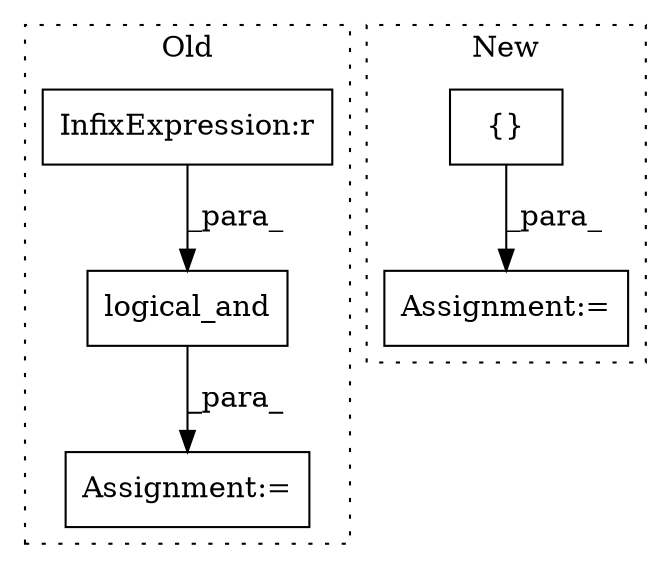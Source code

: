 digraph G {
subgraph cluster0 {
1 [label="logical_and" a="32" s="5648,5694" l="12,1" shape="box"];
4 [label="Assignment:=" a="7" s="5635" l="1" shape="box"];
5 [label="InfixExpression:r" a="27" s="5665" l="4" shape="box"];
label = "Old";
style="dotted";
}
subgraph cluster1 {
2 [label="{}" a="4" s="5596,5627" l="1,1" shape="box"];
3 [label="Assignment:=" a="7" s="5562" l="2" shape="box"];
label = "New";
style="dotted";
}
1 -> 4 [label="_para_"];
2 -> 3 [label="_para_"];
5 -> 1 [label="_para_"];
}